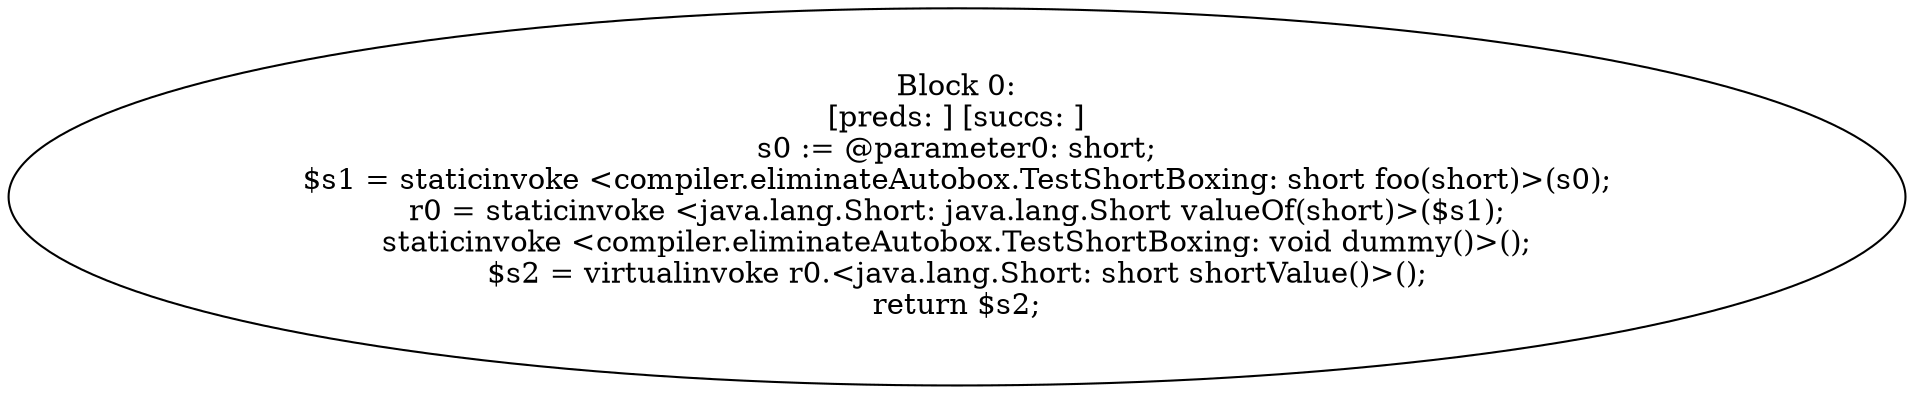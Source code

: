 digraph "unitGraph" {
    "Block 0:
[preds: ] [succs: ]
s0 := @parameter0: short;
$s1 = staticinvoke <compiler.eliminateAutobox.TestShortBoxing: short foo(short)>(s0);
r0 = staticinvoke <java.lang.Short: java.lang.Short valueOf(short)>($s1);
staticinvoke <compiler.eliminateAutobox.TestShortBoxing: void dummy()>();
$s2 = virtualinvoke r0.<java.lang.Short: short shortValue()>();
return $s2;
"
}
